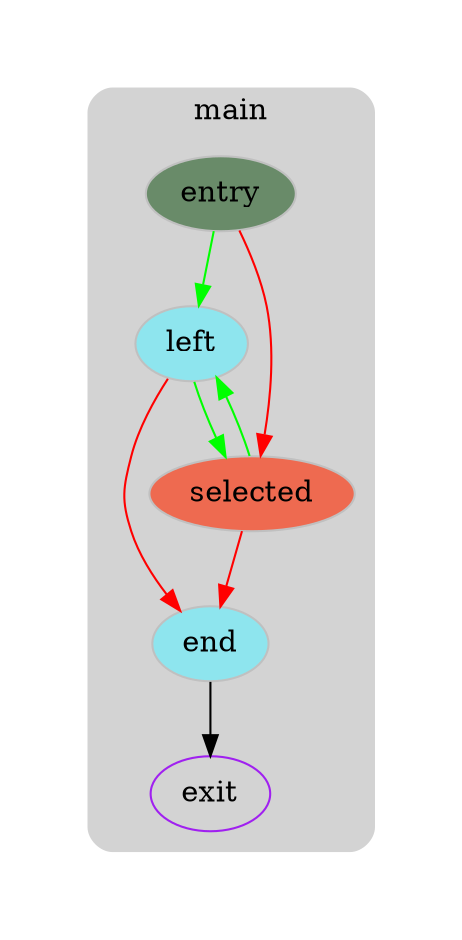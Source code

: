 digraph G {
  compound=true
  subgraph cluster_ {
    peripheries=0
    margin=10
    subgraph cluster_0_wrapper {
      peripheries=0
      margin=20
      subgraph cluster_0 {
        label="main"
        color=darkgray
        style=rounded
        bgcolor=lightgray
        margin=10
        cluster_0_0[label="entry",shape=oval,color=blue,rank=source,style=filled,fillcolor="darkseagreen4",color=gray]
        cluster_0_1[label="left",shape=oval,style=filled,fillcolor="cadetblue2",color=gray]
        cluster_0_2[label="selected",shape=oval,style=filled,fillcolor="coral2",color=gray]
        cluster_0_3[label="end",shape=oval,style=filled,fillcolor="cadetblue2",color=gray]
        cluster_0_exit[label=exit,color=purple,rank=sink]
        cluster_0_0 -> cluster_0_1 [color=green]
        cluster_0_0 -> cluster_0_2 [color=red]
        cluster_0_1 -> cluster_0_2 [color=green]
        cluster_0_1 -> cluster_0_3 [color=red]
        cluster_0_2 -> cluster_0_1 [color=green]
        cluster_0_2 -> cluster_0_3 [color=red]
        cluster_0_3 -> cluster_0_exit [color=black]
      }
    }
  }
}
